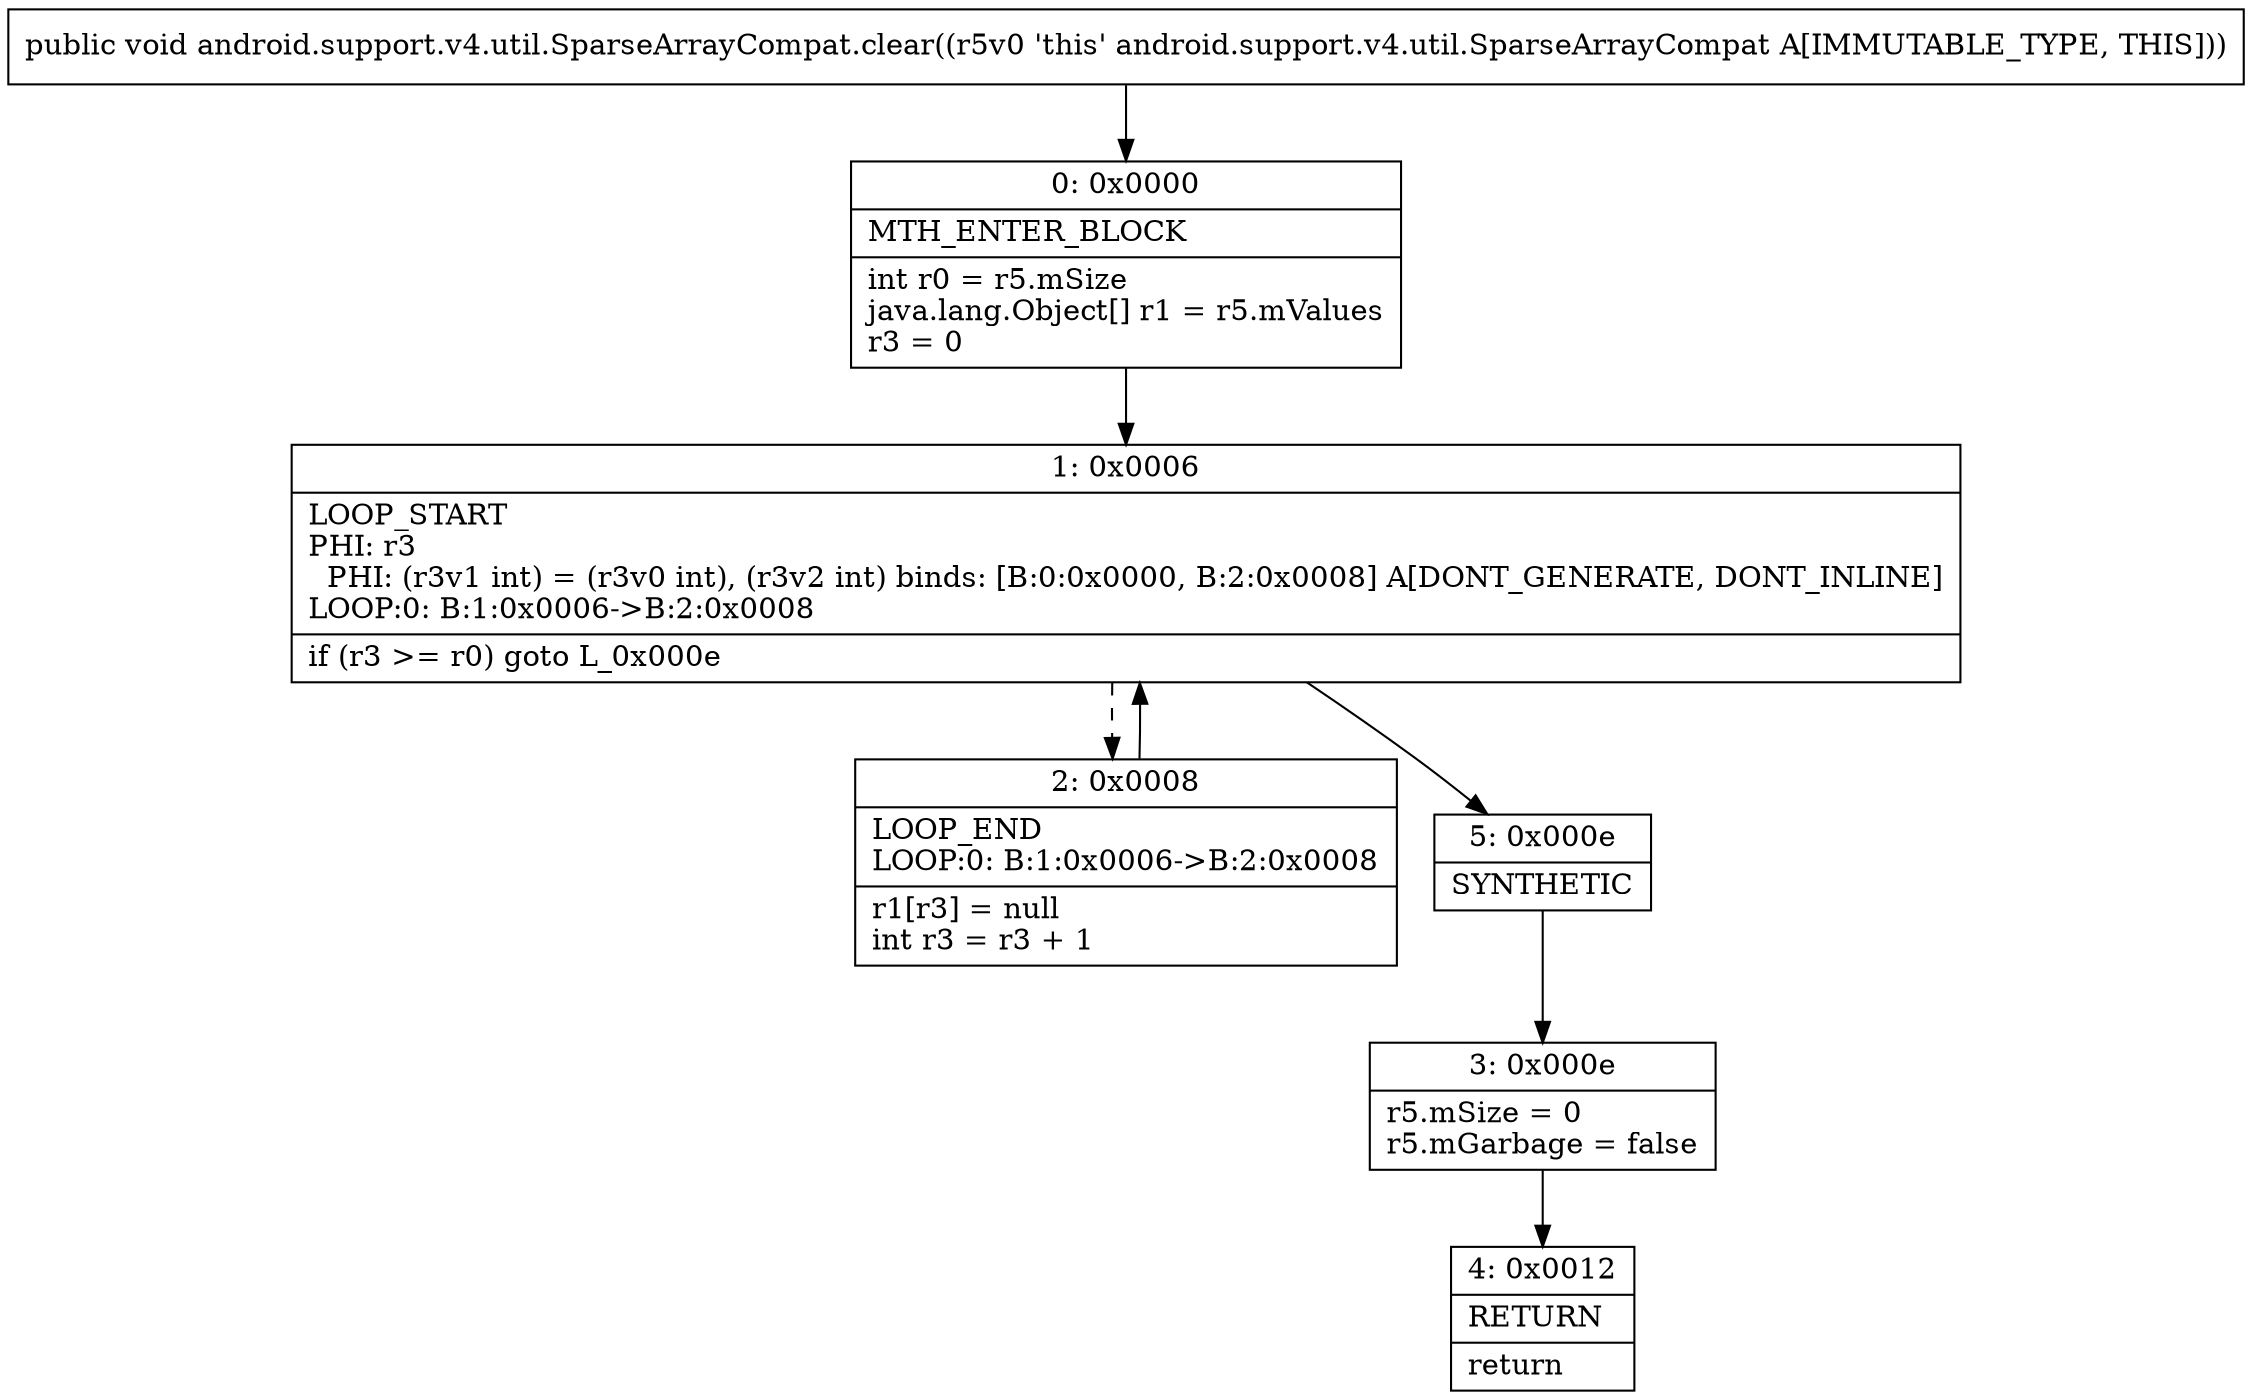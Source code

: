 digraph "CFG forandroid.support.v4.util.SparseArrayCompat.clear()V" {
Node_0 [shape=record,label="{0\:\ 0x0000|MTH_ENTER_BLOCK\l|int r0 = r5.mSize\ljava.lang.Object[] r1 = r5.mValues\lr3 = 0\l}"];
Node_1 [shape=record,label="{1\:\ 0x0006|LOOP_START\lPHI: r3 \l  PHI: (r3v1 int) = (r3v0 int), (r3v2 int) binds: [B:0:0x0000, B:2:0x0008] A[DONT_GENERATE, DONT_INLINE]\lLOOP:0: B:1:0x0006\-\>B:2:0x0008\l|if (r3 \>= r0) goto L_0x000e\l}"];
Node_2 [shape=record,label="{2\:\ 0x0008|LOOP_END\lLOOP:0: B:1:0x0006\-\>B:2:0x0008\l|r1[r3] = null\lint r3 = r3 + 1\l}"];
Node_3 [shape=record,label="{3\:\ 0x000e|r5.mSize = 0\lr5.mGarbage = false\l}"];
Node_4 [shape=record,label="{4\:\ 0x0012|RETURN\l|return\l}"];
Node_5 [shape=record,label="{5\:\ 0x000e|SYNTHETIC\l}"];
MethodNode[shape=record,label="{public void android.support.v4.util.SparseArrayCompat.clear((r5v0 'this' android.support.v4.util.SparseArrayCompat A[IMMUTABLE_TYPE, THIS])) }"];
MethodNode -> Node_0;
Node_0 -> Node_1;
Node_1 -> Node_2[style=dashed];
Node_1 -> Node_5;
Node_2 -> Node_1;
Node_3 -> Node_4;
Node_5 -> Node_3;
}

